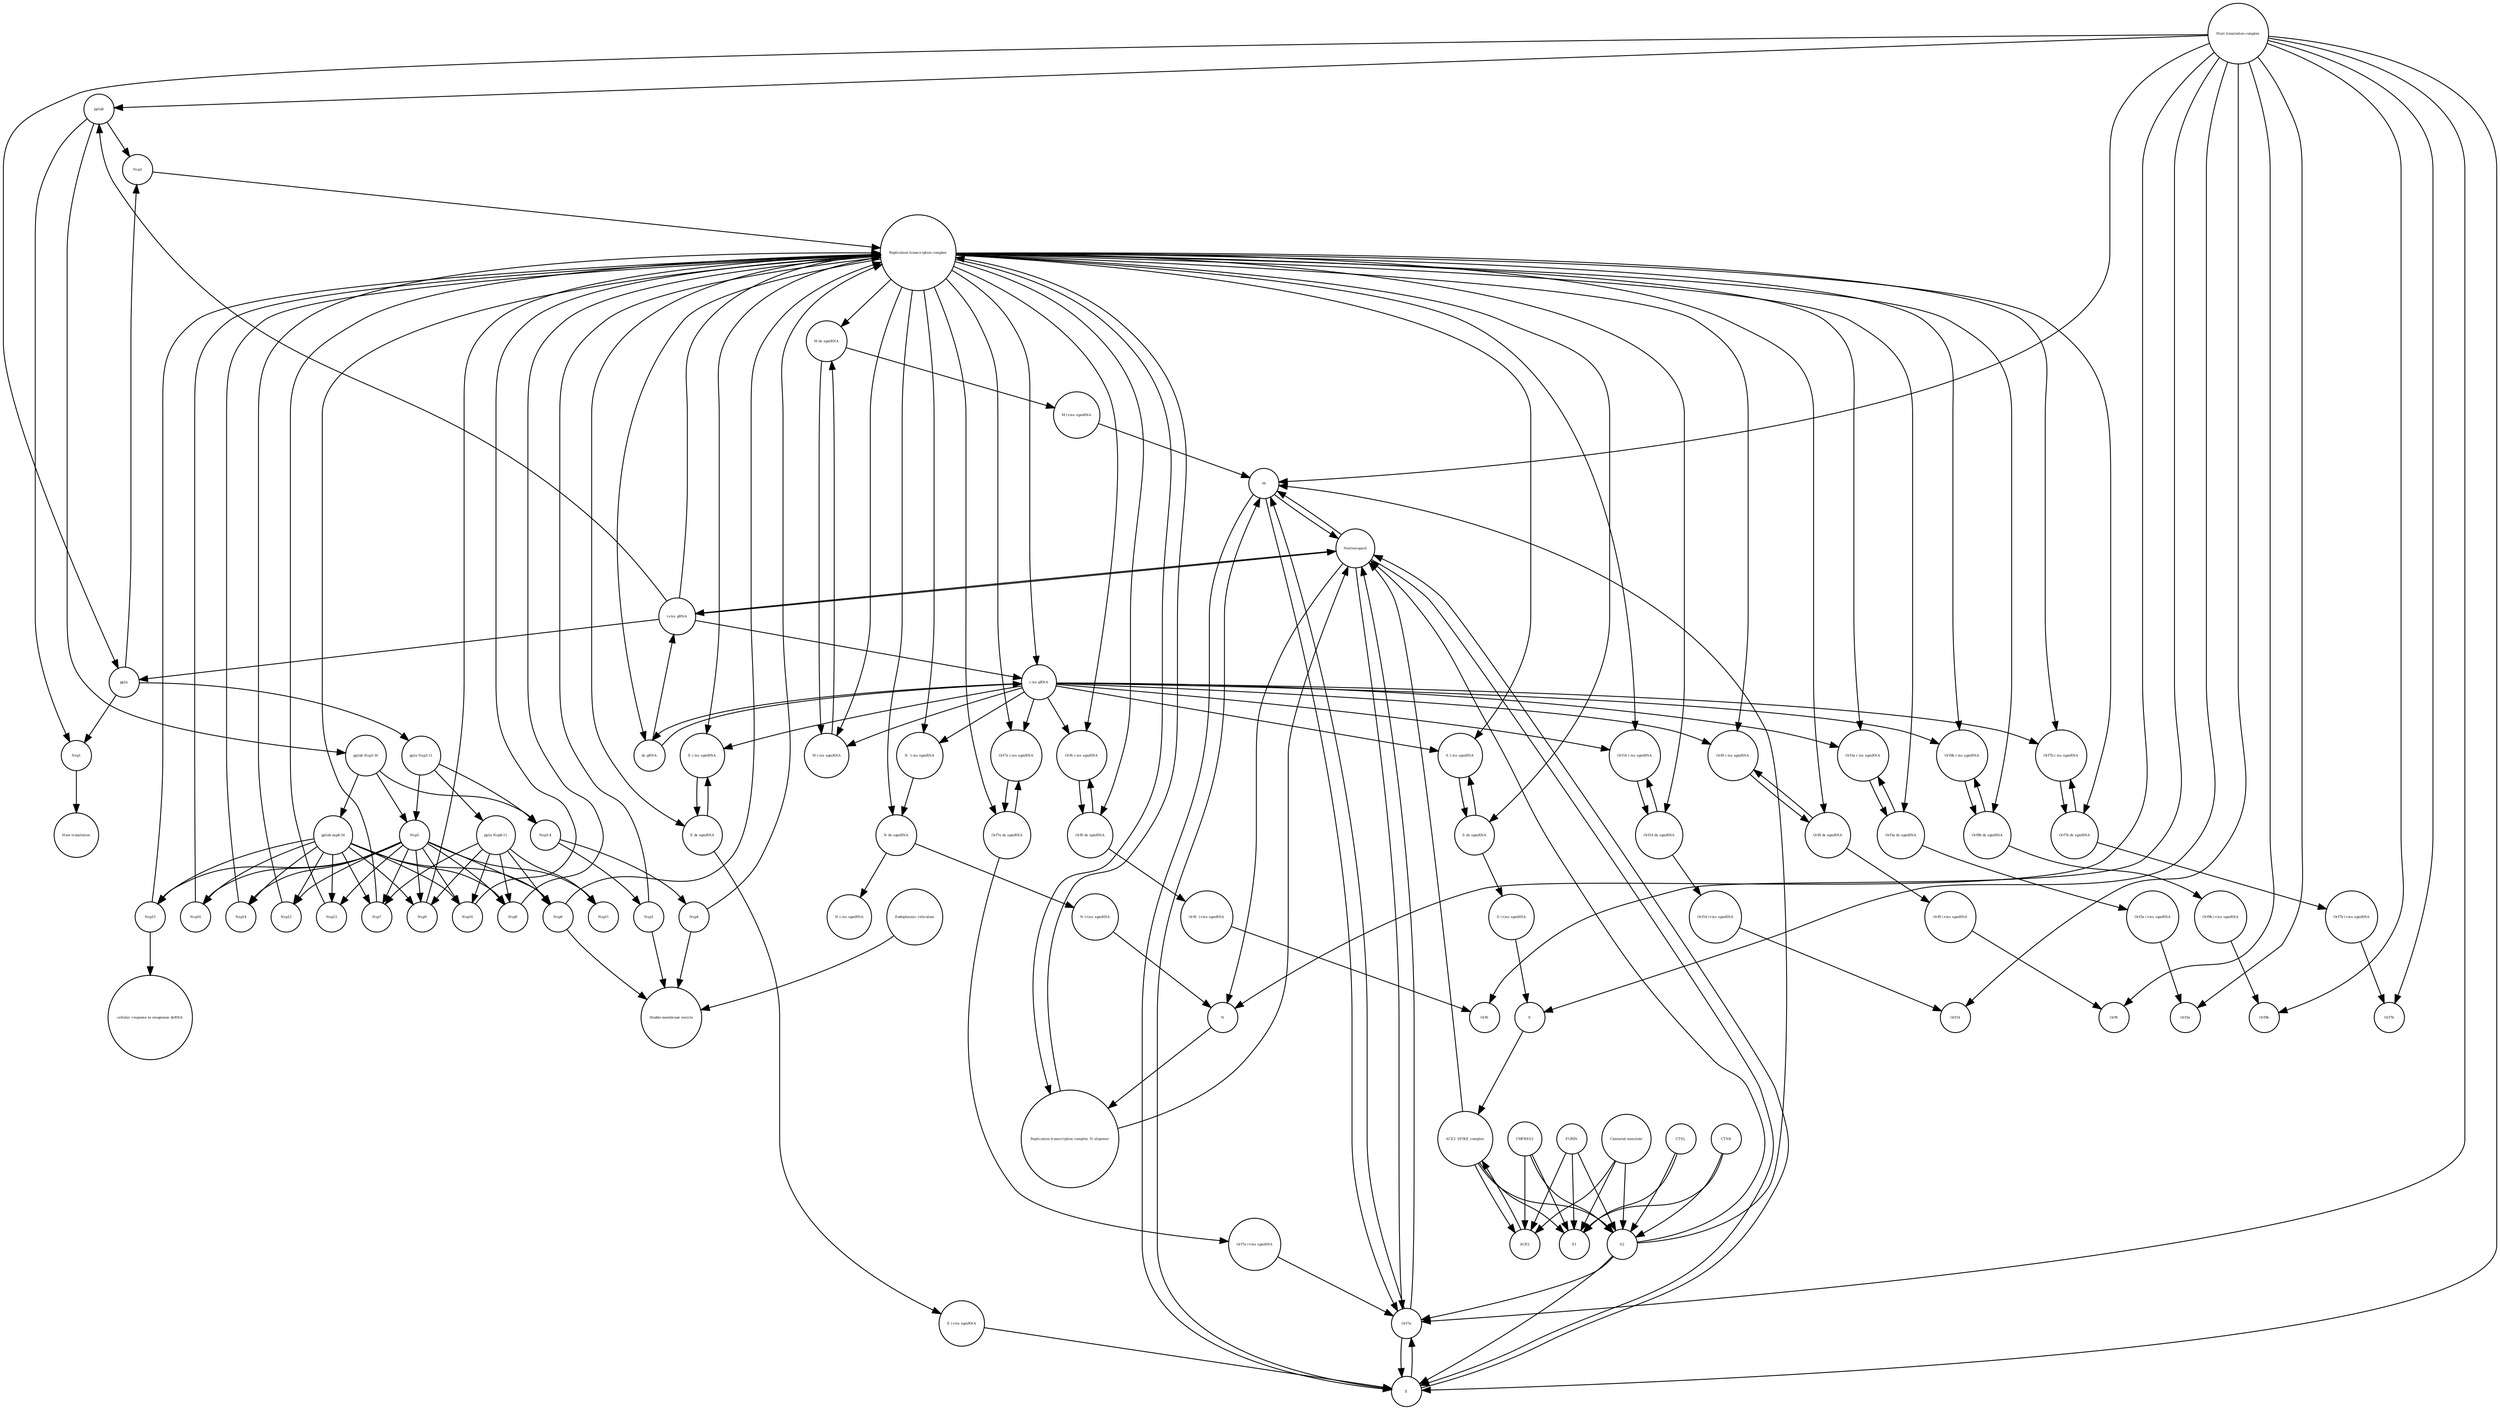 strict digraph  {
Nsp1 [annotation=urn_miriam_ncbiprotein_YP_009725297, bipartite=0, cls=macromolecule, fontsize=4, label=Nsp1, shape=circle];
"Host translation" [annotation="urn_miriam_obo.go_GO%3A0006412", bipartite=0, cls=phenotype, fontsize=4, label="Host translation", shape=circle];
Nsp15 [annotation=urn_miriam_ncbiprotein_YP_009725310, bipartite=0, cls=macromolecule, fontsize=4, label=Nsp15, shape=circle];
"cellular response to exogenous dsRNA" [annotation="urn_miriam_obo.go_GO%3A0071360", bipartite=0, cls=phenotype, fontsize=4, label="cellular response to exogenous dsRNA", shape=circle];
Nsp11 [annotation=urn_miriam_ncbiprotein_YP_009725312, bipartite=0, cls=macromolecule, fontsize=4, label=Nsp11, shape=circle];
S2 [annotation=urn_miriam_interpro_IPR002552, bipartite=0, cls=macromolecule, fontsize=4, label=S2, shape=circle];
"M ds sgmRNA" [annotation="", bipartite=0, cls="nucleic acid feature", fontsize=4, label="M ds sgmRNA", shape=circle];
"Orf14 ds sgmRNA" [annotation="", bipartite=0, cls="nucleic acid feature", fontsize=4, label="Orf14 ds sgmRNA", shape=circle];
"N  (-)ss sgmRNA" [annotation=urn_miriam_ncbigene_43740575, bipartite=0, cls="nucleic acid feature", fontsize=4, label="N  (-)ss sgmRNA", shape=circle];
"S (+)ss sgmRNA" [annotation="", bipartite=0, cls="nucleic acid feature", fontsize=4, label="S (+)ss sgmRNA", shape=circle];
Nsp5 [annotation=urn_miriam_ncbiprotein_YP_009725301, bipartite=0, cls="macromolecule multimer", fontsize=4, label=Nsp5, shape=circle];
"Orf6 (-)ss sgmRNA" [annotation="", bipartite=0, cls="nucleic acid feature", fontsize=4, label="Orf6 (-)ss sgmRNA", shape=circle];
"Double-membrane vesicle" [annotation="urn_miriam_obo.go_GO%3A0039718", bipartite=0, cls=complex, fontsize=4, label="Double-membrane vesicle", shape=circle];
M [annotation=urn_miriam_uniprot_P0DTC5, bipartite=0, cls=macromolecule, fontsize=4, label=M, shape=circle];
Nsp4 [annotation=urn_miriam_ncbiprotein_YP_009725300, bipartite=0, cls=macromolecule, fontsize=4, label=Nsp4, shape=circle];
"N (-)ss sgmRNA" [annotation="", bipartite=0, cls="nucleic acid feature", fontsize=4, label="N (-)ss sgmRNA", shape=circle];
"Orf7a ds sgmRNA" [annotation="", bipartite=0, cls="nucleic acid feature", fontsize=4, label="Orf7a ds sgmRNA", shape=circle];
"Orf7a (+)ss sgmRNA" [annotation="", bipartite=0, cls="nucleic acid feature", fontsize=4, label="Orf7a (+)ss sgmRNA", shape=circle];
"Orf14 (-)ss sgmRNA" [annotation="", bipartite=0, cls="nucleic acid feature", fontsize=4, label="Orf14 (-)ss sgmRNA", shape=circle];
Nsp16 [annotation=urn_miriam_ncbiprotein_YP_009725311, bipartite=0, cls=macromolecule, fontsize=4, label=Nsp16, shape=circle];
"M (-)ss sgmRNA" [annotation=urn_miriam_ncbigene_43740571, bipartite=0, cls="nucleic acid feature", fontsize=4, label="M (-)ss sgmRNA", shape=circle];
Nsp14 [annotation=urn_miriam_ncbiprotein_YP_009725309, bipartite=0, cls=macromolecule, fontsize=4, label=Nsp14, shape=circle];
Nsp8 [annotation=urn_miriam_ncbiprotein_YP_009725304, bipartite=0, cls=macromolecule, fontsize=4, label=Nsp8, shape=circle];
"Orf8 (-)ss sgmRNA" [annotation="", bipartite=0, cls="nucleic acid feature", fontsize=4, label="Orf8 (-)ss sgmRNA", shape=circle];
"ACE2_SPIKE complex" [annotation="", bipartite=0, cls=complex, fontsize=4, label="ACE2_SPIKE complex", shape=circle];
"Orf8 ds sgmRNA" [annotation="", bipartite=0, cls="nucleic acid feature", fontsize=4, label="Orf8 ds sgmRNA", shape=circle];
Nsp2 [annotation=urn_miriam_ncbiprotein_YP_009725298, bipartite=0, cls=macromolecule, fontsize=4, label=Nsp2, shape=circle];
"ds gRNA" [annotation=urn_miriam_refseq_NC_045512, bipartite=0, cls="nucleic acid feature", fontsize=4, label="ds gRNA", shape=circle];
"Orf3a ds sgmRNA" [annotation="", bipartite=0, cls="nucleic acid feature", fontsize=4, label="Orf3a ds sgmRNA", shape=circle];
N [annotation=urn_miriam_uniprot_P0DTC9, bipartite=0, cls="macromolecule multimer", fontsize=4, label=N, shape=circle];
"pp1ab nsp6-16" [annotation=urn_miriam_uniprot_P0DTD1, bipartite=0, cls=macromolecule, fontsize=4, label="pp1ab nsp6-16", shape=circle];
ACE2 [annotation="", bipartite=0, cls=macromolecule, fontsize=4, label=ACE2, shape=circle];
S1 [annotation=urn_miriam_interpro_IPR002551, bipartite=0, cls=macromolecule, fontsize=4, label=S1, shape=circle];
"Orf7b (+)ss sgmRNA" [annotation="", bipartite=0, cls="nucleic acid feature", fontsize=4, label="Orf7b (+)ss sgmRNA", shape=circle];
Nsp12 [annotation=urn_miriam_ncbiprotein_YP_009725307, bipartite=0, cls=macromolecule, fontsize=4, label=Nsp12, shape=circle];
pp1ab [annotation=urn_miriam_uniprot_P0DTD1, bipartite=0, cls=macromolecule, fontsize=4, label=pp1ab, shape=circle];
Nsp13 [annotation=urn_miriam_ncbiprotein_YP_009725308, bipartite=0, cls=macromolecule, fontsize=4, label=Nsp13, shape=circle];
"N (+)ss sgmRNA" [annotation=urn_miriam_ncbigene_43740575, bipartite=0, cls="nucleic acid feature", fontsize=4, label="N (+)ss sgmRNA", shape=circle];
"M (+)ss sgmRNA" [annotation="", bipartite=0, cls="nucleic acid feature", fontsize=4, label="M (+)ss sgmRNA", shape=circle];
S [annotation=urn_miriam_uniprot_P0DTC2, bipartite=0, cls=macromolecule, fontsize=4, label=S, shape=circle];
Nucleocapsid [annotation="urn_miriam_obo.go_GO%3A0019013", bipartite=0, cls=complex, fontsize=4, label=Nucleocapsid, shape=circle];
"Orf6 ds sgmRNA" [annotation="", bipartite=0, cls="nucleic acid feature", fontsize=4, label="Orf6 ds sgmRNA", shape=circle];
CTSB [annotation="", bipartite=0, cls=macromolecule, fontsize=4, label=CTSB, shape=circle];
"pp1a Nsp6-11" [annotation=urn_miriam_uniprot_P0DTC1, bipartite=0, cls=macromolecule, fontsize=4, label="pp1a Nsp6-11", shape=circle];
"Orf8 (+)ss sgmRNA" [annotation="", bipartite=0, cls="nucleic acid feature", fontsize=4, label="Orf8 (+)ss sgmRNA", shape=circle];
pp1a [annotation=urn_miriam_uniprot_P0DTC1, bipartite=0, cls=macromolecule, fontsize=4, label=pp1a, shape=circle];
Orf8 [annotation=urn_miriam_uniprot_P0DTC8, bipartite=0, cls=macromolecule, fontsize=4, label=Orf8, shape=circle];
Nsp7 [annotation=urn_miriam_ncbiprotein_YP_009725303, bipartite=0, cls=macromolecule, fontsize=4, label=Nsp7, shape=circle];
Nsp9 [annotation=urn_miriam_ncbiprotein_YP_009725305, bipartite=0, cls=macromolecule, fontsize=4, label=Nsp9, shape=circle];
E [annotation=urn_miriam_uniprot_P0DTC4, bipartite=0, cls=macromolecule, fontsize=4, label=E, shape=circle];
"E ds sgmRNA" [annotation="", bipartite=0, cls="nucleic acid feature", fontsize=4, label="E ds sgmRNA", shape=circle];
CTSL [annotation="", bipartite=0, cls=macromolecule, fontsize=4, label=CTSL, shape=circle];
Nsp6 [annotation=urn_miriam_ncbiprotein_YP_009725302, bipartite=0, cls=macromolecule, fontsize=4, label=Nsp6, shape=circle];
"(-)ss gRNA" [annotation=urn_miriam_refseq_NC_045512, bipartite=0, cls="nucleic acid feature", fontsize=4, label="(-)ss gRNA", shape=circle];
"S ds sgmRNA" [annotation="", bipartite=0, cls="nucleic acid feature", fontsize=4, label="S ds sgmRNA", shape=circle];
"Orf7a (-)ss sgmRNA" [annotation="", bipartite=0, cls="nucleic acid feature", fontsize=4, label="Orf7a (-)ss sgmRNA", shape=circle];
"Orf3a (-)ss sgmRNA" [annotation="", bipartite=0, cls="nucleic acid feature", fontsize=4, label="Orf3a (-)ss sgmRNA", shape=circle];
"Orf14 (+)ss sgmRNA" [annotation="", bipartite=0, cls="nucleic acid feature", fontsize=4, label="Orf14 (+)ss sgmRNA", shape=circle];
"Host translation complex" [annotation="urn_miriam_obo.go_GO%3A0070992", bipartite=0, cls=complex, fontsize=4, label="Host translation complex", shape=circle];
Orf9b [annotation=urn_miriam_uniprot_P0DTD2, bipartite=0, cls=macromolecule, fontsize=4, label=Orf9b, shape=circle];
"S (-)ss sgmRNA" [annotation="", bipartite=0, cls="nucleic acid feature", fontsize=4, label="S (-)ss sgmRNA", shape=circle];
"Orf9b (+)ss sgmRNA" [annotation="", bipartite=0, cls="nucleic acid feature", fontsize=4, label="Orf9b (+)ss sgmRNA", shape=circle];
"pp1a Nsp3-11" [annotation=urn_miriam_uniprot_P0DTC1, bipartite=0, cls=macromolecule, fontsize=4, label="pp1a Nsp3-11", shape=circle];
"Orf7b ds sgmRNA" [annotation="", bipartite=0, cls="nucleic acid feature", fontsize=4, label="Orf7b ds sgmRNA", shape=circle];
"Orf6  (+)ss sgmRNA" [annotation="", bipartite=0, cls="nucleic acid feature", fontsize=4, label="Orf6  (+)ss sgmRNA", shape=circle];
"E (+)ss sgmRNA" [annotation="", bipartite=0, cls="nucleic acid feature", fontsize=4, label="E (+)ss sgmRNA", shape=circle];
"Camostat mesylate" [annotation="urn_miriam_pubchem.compound_2536", bipartite=0, cls="simple chemical", fontsize=4, label="Camostat mesylate", shape=circle];
"pp1ab Nsp3-16" [annotation=urn_miriam_uniprot_P0DTD1, bipartite=0, cls=macromolecule, fontsize=4, label="pp1ab Nsp3-16", shape=circle];
"(+)ss gRNA" [annotation=urn_miriam_refseq_NC_045512, bipartite=0, cls="nucleic acid feature", fontsize=4, label="(+)ss gRNA", shape=circle];
Orf14 [annotation=urn_miriam_uniprot_P0DTD3, bipartite=0, cls=macromolecule, fontsize=4, label=Orf14, shape=circle];
"Orf9b ds sgmRNA" [annotation="", bipartite=0, cls="nucleic acid feature", fontsize=4, label="Orf9b ds sgmRNA", shape=circle];
"E (-)ss sgmRNA" [annotation=urn_miriam_ncbigene_43740570, bipartite=0, cls="nucleic acid feature", fontsize=4, label="E (-)ss sgmRNA", shape=circle];
Nsp10 [annotation=urn_miriam_ncbiprotein_YP_009725306, bipartite=0, cls=macromolecule, fontsize=4, label=Nsp10, shape=circle];
"Orf9b (-)ss sgmRNA" [annotation="", bipartite=0, cls="nucleic acid feature", fontsize=4, label="Orf9b (-)ss sgmRNA", shape=circle];
FURIN [annotation="", bipartite=0, cls=macromolecule, fontsize=4, label=FURIN, shape=circle];
Orf7a [annotation=urn_miriam_uniprot_P0DTC7, bipartite=0, cls=macromolecule, fontsize=4, label=Orf7a, shape=circle];
"Orf7b (-)ss sgmRNA" [annotation="", bipartite=0, cls="nucleic acid feature", fontsize=4, label="Orf7b (-)ss sgmRNA", shape=circle];
Orf7b [annotation=urn_miriam_uniprot_P0DTD8, bipartite=0, cls=macromolecule, fontsize=4, label=Orf7b, shape=circle];
TMPRSS2 [annotation="", bipartite=0, cls=macromolecule, fontsize=4, label=TMPRSS2, shape=circle];
Nsp3 [annotation=urn_miriam_ncbiprotein_YP_009725299, bipartite=0, cls=macromolecule, fontsize=4, label=Nsp3, shape=circle];
Orf3a [annotation=urn_miriam_uniprot_P0DTC3, bipartite=0, cls=macromolecule, fontsize=4, label=Orf3a, shape=circle];
"Orf3a (+)ss sgmRNA" [annotation="", bipartite=0, cls="nucleic acid feature", fontsize=4, label="Orf3a (+)ss sgmRNA", shape=circle];
"Endoplasmic reticulum" [annotation="urn_miriam_obo.go_GO%3A0005783", bipartite=0, cls=complex, fontsize=4, label="Endoplasmic reticulum", shape=circle];
"N ds sgmRNA" [annotation="", bipartite=0, cls="nucleic acid feature", fontsize=4, label="N ds sgmRNA", shape=circle];
"Replication transcription complex_N oligomer" [annotation="", bipartite=0, cls=complex, fontsize=4, label="Replication transcription complex_N oligomer", shape=circle];
"Replication transcription complex" [annotation="", bipartite=0, cls=complex, fontsize=4, label="Replication transcription complex", shape=circle];
"Nsp3-4" [annotation="urn_miriam_ncbiprotein_YP_009725299|urn_miriam_ncbiprotein_YP_009725300", bipartite=0, cls=macromolecule, fontsize=4, label="Nsp3-4", shape=circle];
Orf6 [annotation=urn_miriam_uniprot_P0DTC6, bipartite=0, cls=macromolecule, fontsize=4, label=Orf6, shape=circle];
Nsp1 -> "Host translation"  [annotation="", interaction_type=inhibition];
Nsp15 -> "cellular response to exogenous dsRNA"  [annotation="", interaction_type=inhibition];
Nsp15 -> "Replication transcription complex"  [annotation="", interaction_type=production];
S2 -> E  [annotation="urn_miriam_pubmed_32142651|urn_miriam_pubmed_32047258|urn_miriam_taxonomy_2697049", interaction_type=stimulation];
S2 -> Nucleocapsid  [annotation="urn_miriam_pubmed_32142651|urn_miriam_pubmed_32047258|urn_miriam_taxonomy_2697049", interaction_type=stimulation];
S2 -> Orf7a  [annotation="urn_miriam_pubmed_32142651|urn_miriam_pubmed_32047258|urn_miriam_taxonomy_2697049", interaction_type=stimulation];
S2 -> M  [annotation="urn_miriam_pubmed_32142651|urn_miriam_pubmed_32047258|urn_miriam_taxonomy_2697049", interaction_type=stimulation];
"M ds sgmRNA" -> "M (+)ss sgmRNA"  [annotation="", interaction_type=production];
"M ds sgmRNA" -> "M (-)ss sgmRNA"  [annotation="", interaction_type=production];
"Orf14 ds sgmRNA" -> "Orf14 (-)ss sgmRNA"  [annotation="", interaction_type=production];
"Orf14 ds sgmRNA" -> "Orf14 (+)ss sgmRNA"  [annotation="", interaction_type=production];
"N  (-)ss sgmRNA" -> "N ds sgmRNA"  [annotation="", interaction_type=production];
"S (+)ss sgmRNA" -> S  [annotation="", interaction_type=production];
Nsp5 -> Nsp7  [annotation="urn_miriam_pubmed_11907209|urn_miriam_taxonomy_11142", interaction_type=catalysis];
Nsp5 -> Nsp9  [annotation="urn_miriam_pubmed_11907209|urn_miriam_taxonomy_11142", interaction_type=catalysis];
Nsp5 -> Nsp6  [annotation="urn_miriam_pubmed_11907209|urn_miriam_taxonomy_11142", interaction_type=catalysis];
Nsp5 -> Nsp8  [annotation="urn_miriam_pubmed_11907209|urn_miriam_taxonomy_11142", interaction_type=catalysis];
Nsp5 -> Nsp11  [annotation="urn_miriam_pubmed_11907209|urn_miriam_taxonomy_11142", interaction_type=catalysis];
Nsp5 -> Nsp10  [annotation="urn_miriam_pubmed_11907209|urn_miriam_taxonomy_11142", interaction_type=catalysis];
Nsp5 -> Nsp16  [annotation="urn_miriam_pubmed_11907209|urn_miriam_taxonomy_11142", interaction_type=catalysis];
Nsp5 -> Nsp14  [annotation="urn_miriam_pubmed_11907209|urn_miriam_taxonomy_11142", interaction_type=catalysis];
Nsp5 -> Nsp12  [annotation="urn_miriam_pubmed_11907209|urn_miriam_taxonomy_11142", interaction_type=catalysis];
Nsp5 -> Nsp15  [annotation="urn_miriam_pubmed_11907209|urn_miriam_taxonomy_11142", interaction_type=catalysis];
Nsp5 -> Nsp13  [annotation="urn_miriam_pubmed_11907209|urn_miriam_taxonomy_11142", interaction_type=catalysis];
"Orf6 (-)ss sgmRNA" -> "Orf6 ds sgmRNA"  [annotation="", interaction_type=production];
M -> E  [annotation="", interaction_type=production];
M -> Nucleocapsid  [annotation="", interaction_type=production];
M -> Orf7a  [annotation="", interaction_type=production];
Nsp4 -> "Double-membrane vesicle"  [annotation="urn_miriam_pubmed_23943763|urn_miriam_taxonomy_227984", interaction_type=modulation];
Nsp4 -> "Replication transcription complex"  [annotation="", interaction_type=production];
"Orf7a ds sgmRNA" -> "Orf7a (+)ss sgmRNA"  [annotation="", interaction_type=production];
"Orf7a ds sgmRNA" -> "Orf7a (-)ss sgmRNA"  [annotation="", interaction_type=production];
"Orf7a (+)ss sgmRNA" -> Orf7a  [annotation="", interaction_type=production];
"Orf14 (-)ss sgmRNA" -> "Orf14 ds sgmRNA"  [annotation="", interaction_type=production];
Nsp16 -> "Replication transcription complex"  [annotation="", interaction_type=production];
"M (-)ss sgmRNA" -> "M ds sgmRNA"  [annotation="", interaction_type=production];
Nsp14 -> "Replication transcription complex"  [annotation="", interaction_type=production];
Nsp8 -> "Replication transcription complex"  [annotation="", interaction_type=production];
"Orf8 (-)ss sgmRNA" -> "Orf8 ds sgmRNA"  [annotation="", interaction_type=production];
"ACE2_SPIKE complex" -> S1  [annotation="", interaction_type=production];
"ACE2_SPIKE complex" -> S2  [annotation="", interaction_type=production];
"ACE2_SPIKE complex" -> ACE2  [annotation="", interaction_type=production];
"ACE2_SPIKE complex" -> Nucleocapsid  [annotation="urn_miriam_pubmed_32142651|urn_miriam_pubmed_32094589|urn_miriam_taxonomy_2697049", interaction_type=stimulation];
"Orf8 ds sgmRNA" -> "Orf8 (+)ss sgmRNA"  [annotation="", interaction_type=production];
"Orf8 ds sgmRNA" -> "Orf8 (-)ss sgmRNA"  [annotation="", interaction_type=production];
Nsp2 -> "Replication transcription complex"  [annotation="", interaction_type=production];
"ds gRNA" -> "(+)ss gRNA"  [annotation="", interaction_type=production];
"ds gRNA" -> "(-)ss gRNA"  [annotation="", interaction_type=production];
"Orf3a ds sgmRNA" -> "Orf3a (-)ss sgmRNA"  [annotation="", interaction_type=production];
"Orf3a ds sgmRNA" -> "Orf3a (+)ss sgmRNA"  [annotation="", interaction_type=production];
N -> "Replication transcription complex_N oligomer"  [annotation="", interaction_type=production];
"pp1ab nsp6-16" -> Nsp16  [annotation="", interaction_type=production];
"pp1ab nsp6-16" -> Nsp7  [annotation="", interaction_type=production];
"pp1ab nsp6-16" -> Nsp9  [annotation="", interaction_type=production];
"pp1ab nsp6-16" -> Nsp14  [annotation="", interaction_type=production];
"pp1ab nsp6-16" -> Nsp6  [annotation="", interaction_type=production];
"pp1ab nsp6-16" -> Nsp8  [annotation="", interaction_type=production];
"pp1ab nsp6-16" -> Nsp12  [annotation="", interaction_type=production];
"pp1ab nsp6-16" -> Nsp15  [annotation="", interaction_type=production];
"pp1ab nsp6-16" -> Nsp10  [annotation="", interaction_type=production];
"pp1ab nsp6-16" -> Nsp13  [annotation="", interaction_type=production];
ACE2 -> "ACE2_SPIKE complex"  [annotation="", interaction_type=production];
"Orf7b (+)ss sgmRNA" -> Orf7b  [annotation="", interaction_type=production];
Nsp12 -> "Replication transcription complex"  [annotation="", interaction_type=production];
pp1ab -> "pp1ab Nsp3-16"  [annotation="urn_miriam_pubmed_15564471|urn_miriam_taxonomy_228330", interaction_type=catalysis];
pp1ab -> Nsp1  [annotation="urn_miriam_pubmed_15564471|urn_miriam_taxonomy_228330", interaction_type=catalysis];
pp1ab -> Nsp2  [annotation="urn_miriam_pubmed_15564471|urn_miriam_taxonomy_228330", interaction_type=catalysis];
Nsp13 -> "Replication transcription complex"  [annotation="", interaction_type=production];
"N (+)ss sgmRNA" -> N  [annotation="", interaction_type=production];
"M (+)ss sgmRNA" -> M  [annotation="", interaction_type=production];
S -> "ACE2_SPIKE complex"  [annotation="", interaction_type=production];
Nucleocapsid -> E  [annotation="", interaction_type=production];
Nucleocapsid -> Orf7a  [annotation="", interaction_type=production];
Nucleocapsid -> M  [annotation="", interaction_type=production];
Nucleocapsid -> N  [annotation="", interaction_type=production];
Nucleocapsid -> "(+)ss gRNA"  [annotation="", interaction_type=production];
"Orf6 ds sgmRNA" -> "Orf6 (-)ss sgmRNA"  [annotation="", interaction_type=production];
"Orf6 ds sgmRNA" -> "Orf6  (+)ss sgmRNA"  [annotation="", interaction_type=production];
CTSB -> S1  [annotation="urn_miriam_pubmed_32142651|urn_miriam_taxonomy_2697049", interaction_type=catalysis];
CTSB -> S2  [annotation="urn_miriam_pubmed_32142651|urn_miriam_taxonomy_2697049", interaction_type=catalysis];
"pp1a Nsp6-11" -> Nsp7  [annotation="", interaction_type=production];
"pp1a Nsp6-11" -> Nsp9  [annotation="", interaction_type=production];
"pp1a Nsp6-11" -> Nsp6  [annotation="", interaction_type=production];
"pp1a Nsp6-11" -> Nsp8  [annotation="", interaction_type=production];
"pp1a Nsp6-11" -> Nsp11  [annotation="", interaction_type=production];
"pp1a Nsp6-11" -> Nsp10  [annotation="", interaction_type=production];
"Orf8 (+)ss sgmRNA" -> Orf8  [annotation="", interaction_type=production];
pp1a -> Nsp2  [annotation="urn_miriam_pubmed_15564471|urn_miriam_taxonomy_228330", interaction_type=catalysis];
pp1a -> Nsp1  [annotation="urn_miriam_pubmed_15564471|urn_miriam_taxonomy_228330", interaction_type=catalysis];
pp1a -> "pp1a Nsp3-11"  [annotation="urn_miriam_pubmed_15564471|urn_miriam_taxonomy_228330", interaction_type=catalysis];
Nsp7 -> "Replication transcription complex"  [annotation="", interaction_type=production];
Nsp9 -> "Replication transcription complex"  [annotation="", interaction_type=production];
E -> Nucleocapsid  [annotation="", interaction_type=production];
E -> Orf7a  [annotation="", interaction_type=production];
E -> M  [annotation="", interaction_type=production];
"E ds sgmRNA" -> "E (+)ss sgmRNA"  [annotation="", interaction_type=production];
"E ds sgmRNA" -> "E (-)ss sgmRNA"  [annotation="", interaction_type=production];
CTSL -> S1  [annotation="urn_miriam_pubmed_32142651|urn_miriam_taxonomy_2697049", interaction_type=catalysis];
CTSL -> S2  [annotation="urn_miriam_pubmed_32142651|urn_miriam_taxonomy_2697049", interaction_type=catalysis];
Nsp6 -> "Double-membrane vesicle"  [annotation="urn_miriam_pubmed_23943763|urn_miriam_taxonomy_227984", interaction_type=modulation];
Nsp6 -> "Replication transcription complex"  [annotation="", interaction_type=production];
"(-)ss gRNA" -> "ds gRNA"  [annotation="", interaction_type=production];
"(-)ss gRNA" -> "S (-)ss sgmRNA"  [annotation="", interaction_type=production];
"(-)ss gRNA" -> "Orf14 (-)ss sgmRNA"  [annotation="", interaction_type=production];
"(-)ss gRNA" -> "M (-)ss sgmRNA"  [annotation="", interaction_type=production];
"(-)ss gRNA" -> "Orf7b (-)ss sgmRNA"  [annotation="", interaction_type=production];
"(-)ss gRNA" -> "E (-)ss sgmRNA"  [annotation="", interaction_type=production];
"(-)ss gRNA" -> "N  (-)ss sgmRNA"  [annotation="", interaction_type=production];
"(-)ss gRNA" -> "Orf8 (-)ss sgmRNA"  [annotation="", interaction_type=production];
"(-)ss gRNA" -> "Orf9b (-)ss sgmRNA"  [annotation="", interaction_type=production];
"(-)ss gRNA" -> "Orf6 (-)ss sgmRNA"  [annotation="", interaction_type=production];
"(-)ss gRNA" -> "Orf7a (-)ss sgmRNA"  [annotation="", interaction_type=production];
"(-)ss gRNA" -> "Orf3a (-)ss sgmRNA"  [annotation="", interaction_type=production];
"S ds sgmRNA" -> "S (-)ss sgmRNA"  [annotation="", interaction_type=production];
"S ds sgmRNA" -> "S (+)ss sgmRNA"  [annotation="", interaction_type=production];
"Orf7a (-)ss sgmRNA" -> "Orf7a ds sgmRNA"  [annotation="", interaction_type=production];
"Orf3a (-)ss sgmRNA" -> "Orf3a ds sgmRNA"  [annotation="", interaction_type=production];
"Orf14 (+)ss sgmRNA" -> Orf14  [annotation="", interaction_type=production];
"Host translation complex" -> N  [annotation="", interaction_type="necessary stimulation"];
"Host translation complex" -> Orf3a  [annotation="urn_miriam_pubmed_31226023|urn_miriam_pubmed_27712623", interaction_type="necessary stimulation"];
"Host translation complex" -> M  [annotation="urn_miriam_pubmed_31226023|urn_miriam_pubmed_27712623", interaction_type="necessary stimulation"];
"Host translation complex" -> Orf9b  [annotation="urn_miriam_pubmed_31226023|urn_miriam_pubmed_27712623", interaction_type="necessary stimulation"];
"Host translation complex" -> pp1ab  [annotation="urn_miriam_pubmed_31226023|urn_miriam_pubmed_27712623", interaction_type="necessary stimulation"];
"Host translation complex" -> Orf7b  [annotation="urn_miriam_pubmed_31226023|urn_miriam_pubmed_27712623", interaction_type="necessary stimulation"];
"Host translation complex" -> Orf7a  [annotation="urn_miriam_pubmed_31226023|urn_miriam_pubmed_27712623", interaction_type="necessary stimulation"];
"Host translation complex" -> Orf8  [annotation="urn_miriam_pubmed_31226023|urn_miriam_pubmed_27712623", interaction_type="necessary stimulation"];
"Host translation complex" -> pp1a  [annotation="urn_miriam_pubmed_31226023|urn_miriam_pubmed_27712623", interaction_type="necessary stimulation"];
"Host translation complex" -> Orf14  [annotation="urn_miriam_pubmed_31226023|urn_miriam_pubmed_27712623", interaction_type="necessary stimulation"];
"Host translation complex" -> Orf6  [annotation="urn_miriam_pubmed_31226023|urn_miriam_pubmed_27712623", interaction_type="necessary stimulation"];
"Host translation complex" -> E  [annotation="urn_miriam_pubmed_31226023|urn_miriam_pubmed_27712623", interaction_type="necessary stimulation"];
"Host translation complex" -> S  [annotation="urn_miriam_pubmed_31226023|urn_miriam_pubmed_27712623", interaction_type="necessary stimulation"];
"S (-)ss sgmRNA" -> "S ds sgmRNA"  [annotation="", interaction_type=production];
"Orf9b (+)ss sgmRNA" -> Orf9b  [annotation="", interaction_type=production];
"pp1a Nsp3-11" -> "pp1a Nsp6-11"  [annotation="urn_miriam_pubmed_21203998|urn_miriam_taxonomy_228407|urn_miriam_pubmed_15564471|urn_miriam_taxonomy_228330", interaction_type=catalysis];
"pp1a Nsp3-11" -> Nsp5  [annotation="urn_miriam_pubmed_21203998|urn_miriam_taxonomy_228407|urn_miriam_pubmed_15564471|urn_miriam_taxonomy_228330", interaction_type=catalysis];
"pp1a Nsp3-11" -> "Nsp3-4"  [annotation="urn_miriam_pubmed_21203998|urn_miriam_taxonomy_228407|urn_miriam_pubmed_15564471|urn_miriam_taxonomy_228330", interaction_type=catalysis];
"Orf7b ds sgmRNA" -> "Orf7b (+)ss sgmRNA"  [annotation="", interaction_type=production];
"Orf7b ds sgmRNA" -> "Orf7b (-)ss sgmRNA"  [annotation="", interaction_type=production];
"Orf6  (+)ss sgmRNA" -> Orf6  [annotation="", interaction_type=production];
"E (+)ss sgmRNA" -> E  [annotation="", interaction_type=production];
"Camostat mesylate" -> S1  [annotation="urn_miriam_pubmed_32142651|urn_miriam_pubmed_32362314|urn_miriam_taxonomy_2697049", interaction_type=inhibition];
"Camostat mesylate" -> S2  [annotation="urn_miriam_pubmed_32142651|urn_miriam_pubmed_32362314|urn_miriam_taxonomy_2697049", interaction_type=inhibition];
"Camostat mesylate" -> ACE2  [annotation="urn_miriam_pubmed_32142651|urn_miriam_pubmed_32362314|urn_miriam_taxonomy_2697049", interaction_type=inhibition];
"pp1ab Nsp3-16" -> "pp1ab nsp6-16"  [annotation="urn_miriam_pubmed_21203998|urn_miriam_taxonomy_228407|urn_miriam_pubmed_15564471|urn_miriam_taxonomy_228330", interaction_type=catalysis];
"pp1ab Nsp3-16" -> Nsp5  [annotation="urn_miriam_pubmed_21203998|urn_miriam_taxonomy_228407|urn_miriam_pubmed_15564471|urn_miriam_taxonomy_228330", interaction_type=catalysis];
"pp1ab Nsp3-16" -> "Nsp3-4"  [annotation="urn_miriam_pubmed_21203998|urn_miriam_taxonomy_228407|urn_miriam_pubmed_15564471|urn_miriam_taxonomy_228330", interaction_type=catalysis];
"(+)ss gRNA" -> "(-)ss gRNA"  [annotation="", interaction_type=production];
"(+)ss gRNA" -> pp1ab  [annotation="", interaction_type=production];
"(+)ss gRNA" -> pp1a  [annotation="", interaction_type=production];
"(+)ss gRNA" -> Nucleocapsid  [annotation="", interaction_type=production];
"(+)ss gRNA" -> "Replication transcription complex"  [annotation="", interaction_type=production];
"Orf9b ds sgmRNA" -> "Orf9b (-)ss sgmRNA"  [annotation="", interaction_type=production];
"Orf9b ds sgmRNA" -> "Orf9b (+)ss sgmRNA"  [annotation="", interaction_type=production];
"E (-)ss sgmRNA" -> "E ds sgmRNA"  [annotation="", interaction_type=production];
Nsp10 -> "Replication transcription complex"  [annotation="", interaction_type=production];
"Orf9b (-)ss sgmRNA" -> "Orf9b ds sgmRNA"  [annotation="", interaction_type=production];
FURIN -> S1  [annotation="urn_miriam_pubmed_32142651|urn_miriam_pubmed_32362314|urn_miriam_taxonomy_2697049", interaction_type=catalysis];
FURIN -> S2  [annotation="urn_miriam_pubmed_32142651|urn_miriam_pubmed_32362314|urn_miriam_taxonomy_2697049", interaction_type=catalysis];
FURIN -> ACE2  [annotation="urn_miriam_pubmed_32142651|urn_miriam_pubmed_32362314|urn_miriam_taxonomy_2697049", interaction_type=catalysis];
Orf7a -> E  [annotation="", interaction_type=production];
Orf7a -> Nucleocapsid  [annotation="", interaction_type=production];
Orf7a -> M  [annotation="", interaction_type=production];
"Orf7b (-)ss sgmRNA" -> "Orf7b ds sgmRNA"  [annotation="", interaction_type=production];
TMPRSS2 -> S1  [annotation="urn_miriam_pubmed_32142651|urn_miriam_pubmed_32362314|urn_miriam_taxonomy_2697049", interaction_type=catalysis];
TMPRSS2 -> S2  [annotation="urn_miriam_pubmed_32142651|urn_miriam_pubmed_32362314|urn_miriam_taxonomy_2697049", interaction_type=catalysis];
TMPRSS2 -> ACE2  [annotation="urn_miriam_pubmed_32142651|urn_miriam_pubmed_32362314|urn_miriam_taxonomy_2697049", interaction_type=catalysis];
Nsp3 -> "Double-membrane vesicle"  [annotation="urn_miriam_pubmed_23943763|urn_miriam_taxonomy_227984", interaction_type=modulation];
Nsp3 -> "Replication transcription complex"  [annotation="", interaction_type=production];
"Orf3a (+)ss sgmRNA" -> Orf3a  [annotation="", interaction_type=production];
"Endoplasmic reticulum" -> "Double-membrane vesicle"  [annotation="", interaction_type=production];
"N ds sgmRNA" -> "N (+)ss sgmRNA"  [annotation="", interaction_type=production];
"N ds sgmRNA" -> "N (-)ss sgmRNA"  [annotation="", interaction_type=production];
"Replication transcription complex_N oligomer" -> Nucleocapsid  [annotation="", interaction_type=production];
"Replication transcription complex_N oligomer" -> "Replication transcription complex"  [annotation="", interaction_type=production];
"Replication transcription complex" -> "ds gRNA"  [annotation="urn_miriam_pubmed_22438542|urn_miriam_taxonomy_11142", interaction_type="necessary stimulation"];
"Replication transcription complex" -> "Orf6 ds sgmRNA"  [annotation="urn_miriam_pubmed_22438542|urn_miriam_taxonomy_11142", interaction_type="necessary stimulation"];
"Replication transcription complex" -> "N ds sgmRNA"  [annotation="urn_miriam_pubmed_22438542|urn_miriam_taxonomy_11142", interaction_type="necessary stimulation"];
"Replication transcription complex" -> "Orf7a ds sgmRNA"  [annotation="urn_miriam_pubmed_22438542|urn_miriam_taxonomy_11142", interaction_type="necessary stimulation"];
"Replication transcription complex" -> "M ds sgmRNA"  [annotation="urn_miriam_pubmed_22438542|urn_miriam_taxonomy_11142", interaction_type="necessary stimulation"];
"Replication transcription complex" -> "E (-)ss sgmRNA"  [annotation="urn_miriam_pubmed_8830530|urn_miriam_taxonomy_1138", interaction_type="necessary stimulation"];
"Replication transcription complex" -> "Orf9b (-)ss sgmRNA"  [annotation="urn_miriam_pubmed_8830530|urn_miriam_taxonomy_1138", interaction_type="necessary stimulation"];
"Replication transcription complex" -> "Orf7a (-)ss sgmRNA"  [annotation="urn_miriam_pubmed_8830530|urn_miriam_taxonomy_1138", interaction_type="necessary stimulation"];
"Replication transcription complex" -> "Orf3a (-)ss sgmRNA"  [annotation="urn_miriam_pubmed_8830530|urn_miriam_taxonomy_1138", interaction_type="necessary stimulation"];
"Replication transcription complex" -> "Orf7b (-)ss sgmRNA"  [annotation="urn_miriam_pubmed_8830530|urn_miriam_taxonomy_1138", interaction_type="necessary stimulation"];
"Replication transcription complex" -> "N  (-)ss sgmRNA"  [annotation="urn_miriam_pubmed_8830530|urn_miriam_taxonomy_1138", interaction_type="necessary stimulation"];
"Replication transcription complex" -> "Orf6 (-)ss sgmRNA"  [annotation="urn_miriam_pubmed_8830530|urn_miriam_taxonomy_1138", interaction_type="necessary stimulation"];
"Replication transcription complex" -> "S (-)ss sgmRNA"  [annotation="urn_miriam_pubmed_8830530|urn_miriam_taxonomy_1138", interaction_type="necessary stimulation"];
"Replication transcription complex" -> "Orf14 (-)ss sgmRNA"  [annotation="urn_miriam_pubmed_8830530|urn_miriam_taxonomy_1138", interaction_type="necessary stimulation"];
"Replication transcription complex" -> "M (-)ss sgmRNA"  [annotation="urn_miriam_pubmed_8830530|urn_miriam_taxonomy_1138", interaction_type="necessary stimulation"];
"Replication transcription complex" -> "Orf8 (-)ss sgmRNA"  [annotation="urn_miriam_pubmed_8830530|urn_miriam_taxonomy_1138", interaction_type="necessary stimulation"];
"Replication transcription complex" -> "Orf14 ds sgmRNA"  [annotation="urn_miriam_pubmed_22438542|urn_miriam_taxonomy_11142", interaction_type="necessary stimulation"];
"Replication transcription complex" -> "Orf7b ds sgmRNA"  [annotation="urn_miriam_pubmed_22438542|urn_miriam_taxonomy_11142", interaction_type="necessary stimulation"];
"Replication transcription complex" -> "E ds sgmRNA"  [annotation="urn_miriam_pubmed_22438542|urn_miriam_pubmed_11142", interaction_type="necessary stimulation"];
"Replication transcription complex" -> "Orf9b ds sgmRNA"  [annotation="urn_miriam_pubmed_22438542|urn_miriam_taxonomy_11142", interaction_type="necessary stimulation"];
"Replication transcription complex" -> "S ds sgmRNA"  [annotation="urn_miriam_pubmed_22438542|urn_miriam_pubmed_11142", interaction_type="necessary stimulation"];
"Replication transcription complex" -> "Orf8 ds sgmRNA"  [annotation="urn_miriam_pubmed_22438542|urn_miriam_taxonomy_11142", interaction_type="necessary stimulation"];
"Replication transcription complex" -> "(-)ss gRNA"  [annotation="urn_miriam_pubmed_22438542|urn_miriam_taxonomy_11142", interaction_type="necessary stimulation"];
"Replication transcription complex" -> "Orf3a ds sgmRNA"  [annotation="urn_miriam_pubmed_22438542|urn_miriam_taxonomy_11142", interaction_type="necessary stimulation"];
"Replication transcription complex" -> "Replication transcription complex_N oligomer"  [annotation="", interaction_type=production];
"Nsp3-4" -> Nsp4  [annotation="urn_miriam_pubmed_15564471|urn_miriam_taxonomy_228330", interaction_type=catalysis];
"Nsp3-4" -> Nsp3  [annotation="urn_miriam_pubmed_15564471|urn_miriam_taxonomy_228330", interaction_type=catalysis];
}
